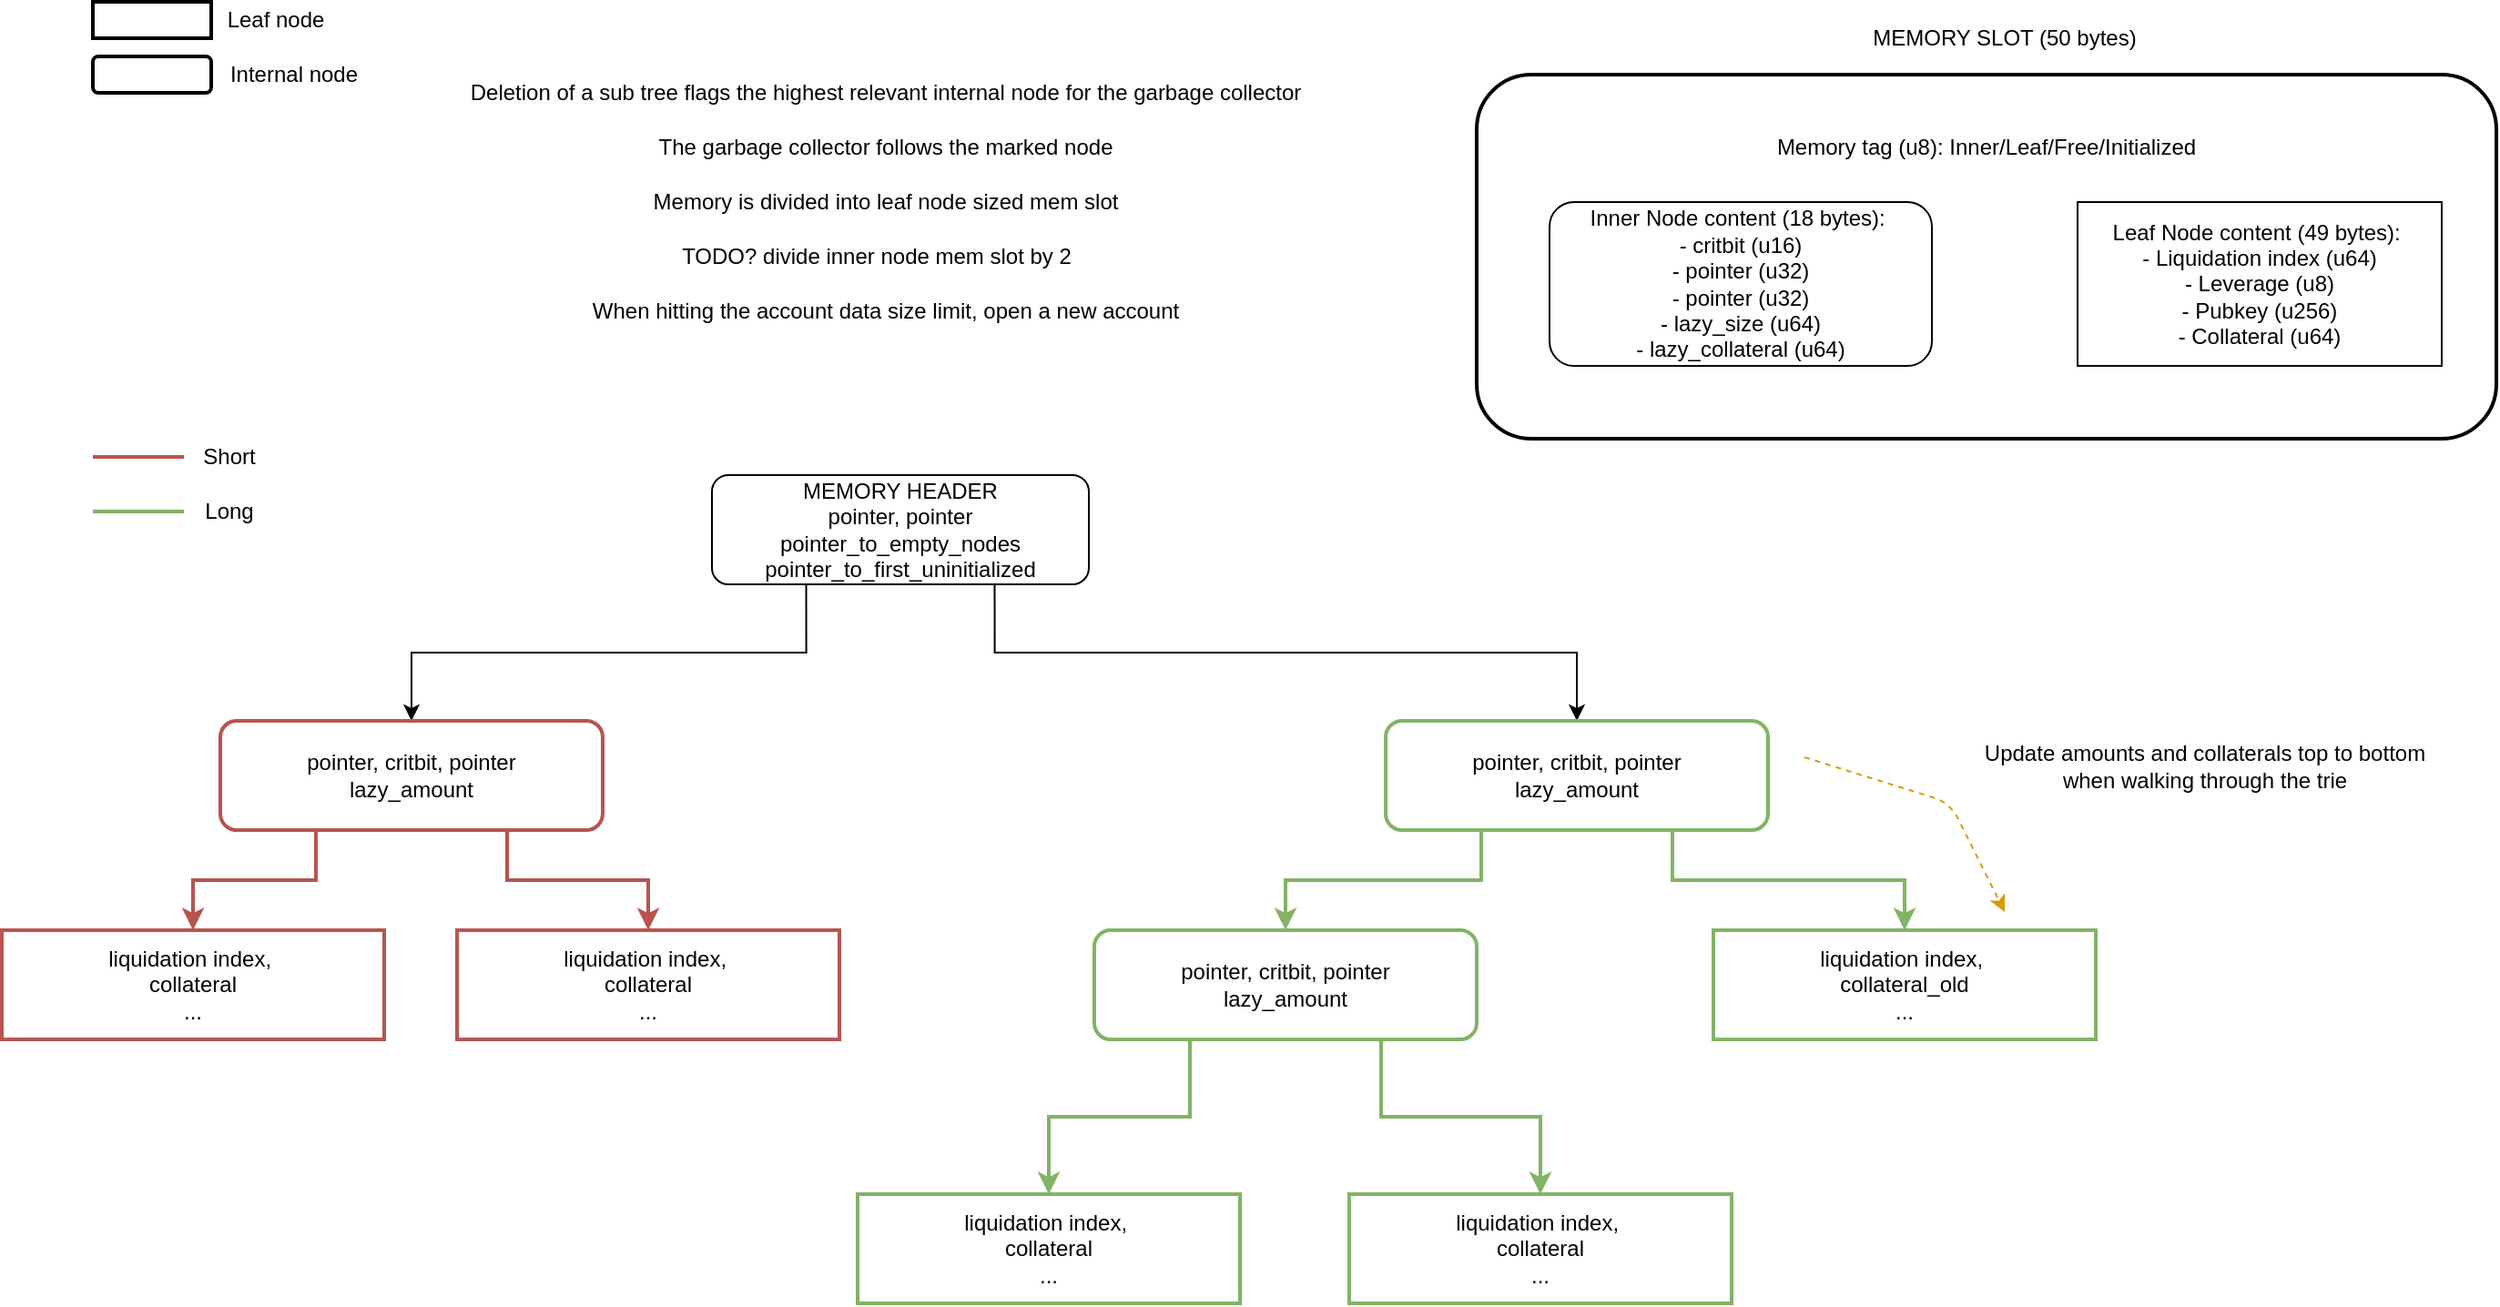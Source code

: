 <mxfile>
    <diagram id="lbvk9ygS3dfn2yX4x_Il" name="Page-1">
        <mxGraphModel dx="1477" dy="1235" grid="1" gridSize="10" guides="1" tooltips="1" connect="1" arrows="1" fold="1" page="1" pageScale="1" pageWidth="850" pageHeight="1100" math="0" shadow="0">
            <root>
                <mxCell id="0"/>
                <mxCell id="1" parent="0"/>
                <mxCell id="52" value="" style="rounded=1;whiteSpace=wrap;html=1;strokeWidth=2;fillColor=none;" parent="1" vertex="1">
                    <mxGeometry x="1640" y="80" width="560" height="200" as="geometry"/>
                </mxCell>
                <mxCell id="9" value="&lt;span&gt;Leaf Node content&lt;/span&gt;&amp;nbsp;(49 bytes):&amp;nbsp;&lt;br&gt;- Liquidation index (u64)&lt;br&gt;- Leverage (u8)&lt;br&gt;- Pubkey (u256)&lt;br&gt;- Collateral (u64)" style="rounded=0;whiteSpace=wrap;html=1;" parent="1" vertex="1">
                    <mxGeometry x="1970" y="150" width="200" height="90" as="geometry"/>
                </mxCell>
                <mxCell id="38" style="edgeStyle=orthogonalEdgeStyle;rounded=0;orthogonalLoop=1;jettySize=auto;html=1;exitX=0.25;exitY=1;exitDx=0;exitDy=0;entryX=0.5;entryY=0;entryDx=0;entryDy=0;" parent="1" source="10" target="12" edge="1">
                    <mxGeometry relative="1" as="geometry"/>
                </mxCell>
                <mxCell id="39" style="edgeStyle=orthogonalEdgeStyle;rounded=0;orthogonalLoop=1;jettySize=auto;html=1;exitX=0.75;exitY=1;exitDx=0;exitDy=0;" parent="1" source="10" target="13" edge="1">
                    <mxGeometry relative="1" as="geometry"/>
                </mxCell>
                <mxCell id="10" value="MEMORY HEADER&lt;br&gt;pointer, pointer&lt;br&gt;pointer_to_empty_nodes&lt;br&gt;pointer_to_first_uninitialized" style="rounded=1;whiteSpace=wrap;html=1;" parent="1" vertex="1">
                    <mxGeometry x="1220" y="300" width="207" height="60" as="geometry"/>
                </mxCell>
                <mxCell id="31" style="edgeStyle=orthogonalEdgeStyle;rounded=0;orthogonalLoop=1;jettySize=auto;html=1;exitX=0.75;exitY=1;exitDx=0;exitDy=0;entryX=0.5;entryY=0;entryDx=0;entryDy=0;fillColor=#f8cecc;strokeColor=#b85450;strokeWidth=2;" parent="1" source="12" target="27" edge="1">
                    <mxGeometry relative="1" as="geometry"/>
                </mxCell>
                <mxCell id="32" style="edgeStyle=orthogonalEdgeStyle;rounded=0;orthogonalLoop=1;jettySize=auto;html=1;exitX=0.25;exitY=1;exitDx=0;exitDy=0;entryX=0.5;entryY=0;entryDx=0;entryDy=0;fillColor=#f8cecc;strokeColor=#b85450;strokeWidth=2;" parent="1" source="12" target="26" edge="1">
                    <mxGeometry relative="1" as="geometry"/>
                </mxCell>
                <mxCell id="12" value="pointer, critbit, pointer&lt;br&gt;lazy_amount" style="rounded=1;whiteSpace=wrap;html=1;strokeColor=#b85450;fillColor=none;strokeWidth=2;" parent="1" vertex="1">
                    <mxGeometry x="950" y="435" width="210" height="60" as="geometry"/>
                </mxCell>
                <mxCell id="33" style="edgeStyle=orthogonalEdgeStyle;rounded=0;orthogonalLoop=1;jettySize=auto;html=1;exitX=0.25;exitY=1;exitDx=0;exitDy=0;entryX=0.5;entryY=0;entryDx=0;entryDy=0;fillColor=#d5e8d4;strokeColor=#82b366;strokeWidth=2;" parent="1" source="13" target="19" edge="1">
                    <mxGeometry relative="1" as="geometry"/>
                </mxCell>
                <mxCell id="34" style="edgeStyle=orthogonalEdgeStyle;rounded=0;orthogonalLoop=1;jettySize=auto;html=1;exitX=0.75;exitY=1;exitDx=0;exitDy=0;entryX=0.5;entryY=0;entryDx=0;entryDy=0;fillColor=#d5e8d4;strokeColor=#82b366;strokeWidth=2;" parent="1" source="13" target="17" edge="1">
                    <mxGeometry relative="1" as="geometry"/>
                </mxCell>
                <mxCell id="13" value="pointer, critbit, pointer&lt;br&gt;lazy_amount" style="rounded=1;whiteSpace=wrap;html=1;strokeColor=#82b366;fillColor=none;strokeWidth=2;" parent="1" vertex="1">
                    <mxGeometry x="1590" y="435" width="210" height="60" as="geometry"/>
                </mxCell>
                <mxCell id="17" value="liquidation index,&amp;nbsp;&lt;br&gt;collateral_old&lt;br&gt;..." style="rounded=0;whiteSpace=wrap;html=1;strokeColor=#82b366;fillColor=none;strokeWidth=2;" parent="1" vertex="1">
                    <mxGeometry x="1770" y="550" width="210" height="60" as="geometry"/>
                </mxCell>
                <mxCell id="35" style="edgeStyle=orthogonalEdgeStyle;rounded=0;orthogonalLoop=1;jettySize=auto;html=1;exitX=0.75;exitY=1;exitDx=0;exitDy=0;fillColor=#d5e8d4;strokeColor=#82b366;strokeWidth=2;" parent="1" source="19" target="25" edge="1">
                    <mxGeometry relative="1" as="geometry"/>
                </mxCell>
                <mxCell id="36" style="edgeStyle=orthogonalEdgeStyle;rounded=0;orthogonalLoop=1;jettySize=auto;html=1;exitX=0.25;exitY=1;exitDx=0;exitDy=0;entryX=0.5;entryY=0;entryDx=0;entryDy=0;fillColor=#d5e8d4;strokeColor=#82b366;strokeWidth=2;" parent="1" source="19" target="24" edge="1">
                    <mxGeometry relative="1" as="geometry"/>
                </mxCell>
                <mxCell id="19" value="pointer, critbit, pointer&lt;br&gt;lazy_amount" style="rounded=1;whiteSpace=wrap;html=1;strokeColor=#82b366;fillColor=none;strokeWidth=2;" parent="1" vertex="1">
                    <mxGeometry x="1430" y="550" width="210" height="60" as="geometry"/>
                </mxCell>
                <mxCell id="22" value="" style="endArrow=classic;html=1;dashed=1;fillColor=#ffe6cc;strokeColor=#d79b00;" parent="1" edge="1">
                    <mxGeometry width="50" height="50" relative="1" as="geometry">
                        <mxPoint x="1820" y="455" as="sourcePoint"/>
                        <mxPoint x="1930" y="540" as="targetPoint"/>
                        <Array as="points">
                            <mxPoint x="1900" y="480"/>
                        </Array>
                    </mxGeometry>
                </mxCell>
                <mxCell id="23" value="Update amounts and collaterals top to bottom when walking through the trie" style="text;html=1;strokeColor=none;fillColor=none;align=center;verticalAlign=middle;whiteSpace=wrap;rounded=0;" parent="1" vertex="1">
                    <mxGeometry x="1910" y="425" width="260" height="70" as="geometry"/>
                </mxCell>
                <mxCell id="24" value="liquidation index,&amp;nbsp;&lt;br&gt;collateral&lt;br&gt;..." style="rounded=0;whiteSpace=wrap;html=1;strokeColor=#82b366;fillColor=none;strokeWidth=2;" parent="1" vertex="1">
                    <mxGeometry x="1300" y="695" width="210" height="60" as="geometry"/>
                </mxCell>
                <mxCell id="25" value="liquidation index,&amp;nbsp;&lt;br&gt;collateral&lt;br&gt;..." style="rounded=0;whiteSpace=wrap;html=1;strokeColor=#82b366;fillColor=none;strokeWidth=2;" parent="1" vertex="1">
                    <mxGeometry x="1570" y="695" width="210" height="60" as="geometry"/>
                </mxCell>
                <mxCell id="26" value="liquidation index,&amp;nbsp;&lt;br&gt;collateral&lt;br&gt;..." style="rounded=0;whiteSpace=wrap;html=1;strokeColor=#b85450;fillColor=none;strokeWidth=2;" parent="1" vertex="1">
                    <mxGeometry x="830" y="550" width="210" height="60" as="geometry"/>
                </mxCell>
                <mxCell id="27" value="liquidation index,&amp;nbsp;&lt;br&gt;collateral&lt;br&gt;..." style="rounded=0;whiteSpace=wrap;html=1;strokeColor=#b85450;fillColor=none;strokeWidth=2;" parent="1" vertex="1">
                    <mxGeometry x="1080" y="550" width="210" height="60" as="geometry"/>
                </mxCell>
                <mxCell id="40" value="" style="endArrow=none;html=1;strokeWidth=2;fillColor=#f8cecc;strokeColor=#b85450;" parent="1" edge="1">
                    <mxGeometry width="50" height="50" relative="1" as="geometry">
                        <mxPoint x="880" y="290" as="sourcePoint"/>
                        <mxPoint x="930" y="290" as="targetPoint"/>
                    </mxGeometry>
                </mxCell>
                <mxCell id="41" value="" style="endArrow=none;html=1;strokeWidth=2;fillColor=#d5e8d4;strokeColor=#82b366;" parent="1" edge="1">
                    <mxGeometry width="50" height="50" relative="1" as="geometry">
                        <mxPoint x="880" y="320.0" as="sourcePoint"/>
                        <mxPoint x="930" y="320.0" as="targetPoint"/>
                    </mxGeometry>
                </mxCell>
                <mxCell id="42" value="Short" style="text;html=1;strokeColor=none;fillColor=none;align=center;verticalAlign=middle;whiteSpace=wrap;rounded=0;" parent="1" vertex="1">
                    <mxGeometry x="935" y="280" width="40" height="20" as="geometry"/>
                </mxCell>
                <mxCell id="43" value="Long" style="text;html=1;strokeColor=none;fillColor=none;align=center;verticalAlign=middle;whiteSpace=wrap;rounded=0;" parent="1" vertex="1">
                    <mxGeometry x="935" y="310" width="40" height="20" as="geometry"/>
                </mxCell>
                <mxCell id="45" value="Deletion of a sub tree flags the highest relevant internal node for the garbage collector" style="text;html=1;align=center;verticalAlign=middle;resizable=0;points=[];autosize=1;" parent="1" vertex="1">
                    <mxGeometry x="1080" y="80" width="470" height="20" as="geometry"/>
                </mxCell>
                <mxCell id="46" value="" style="rounded=0;whiteSpace=wrap;html=1;strokeWidth=2;fillColor=none;" parent="1" vertex="1">
                    <mxGeometry x="880" y="40" width="65" height="20" as="geometry"/>
                </mxCell>
                <mxCell id="47" value="" style="rounded=1;whiteSpace=wrap;html=1;strokeWidth=2;fillColor=none;" parent="1" vertex="1">
                    <mxGeometry x="880" y="70" width="65" height="20" as="geometry"/>
                </mxCell>
                <mxCell id="48" value="Leaf node" style="text;html=1;align=center;verticalAlign=middle;resizable=0;points=[];autosize=1;" parent="1" vertex="1">
                    <mxGeometry x="945" y="40" width="70" height="20" as="geometry"/>
                </mxCell>
                <mxCell id="49" value="Internal node" style="text;html=1;align=center;verticalAlign=middle;resizable=0;points=[];autosize=1;" parent="1" vertex="1">
                    <mxGeometry x="945" y="70" width="90" height="20" as="geometry"/>
                </mxCell>
                <mxCell id="50" value="The garbage collector follows the marked node" style="text;html=1;align=center;verticalAlign=middle;resizable=0;points=[];autosize=1;" parent="1" vertex="1">
                    <mxGeometry x="1185" y="110" width="260" height="20" as="geometry"/>
                </mxCell>
                <mxCell id="51" value="Memory is divided into leaf node sized mem slot" style="text;html=1;align=center;verticalAlign=middle;resizable=0;points=[];autosize=1;" parent="1" vertex="1">
                    <mxGeometry x="1180" y="140" width="270" height="20" as="geometry"/>
                </mxCell>
                <mxCell id="53" value="&lt;span&gt;Inner Node content&lt;/span&gt;&amp;nbsp;(18 bytes):&amp;nbsp;&lt;br&gt;- critbit (u16)&lt;br&gt;- pointer (u32)&lt;br&gt;- pointer (u32)&lt;br&gt;- lazy_size (u64)&lt;br&gt;- lazy_collateral (u64)" style="rounded=1;whiteSpace=wrap;html=1;" parent="1" vertex="1">
                    <mxGeometry x="1680" y="150" width="210" height="90" as="geometry"/>
                </mxCell>
                <mxCell id="54" value="MEMORY SLOT (50 bytes)" style="text;html=1;strokeColor=none;fillColor=none;align=center;verticalAlign=middle;whiteSpace=wrap;rounded=0;" parent="1" vertex="1">
                    <mxGeometry x="1820" y="50" width="220" height="20" as="geometry"/>
                </mxCell>
                <mxCell id="55" value="Memory tag (u8): Inner/Leaf/Free/Initialized" style="text;html=1;strokeColor=none;fillColor=none;align=center;verticalAlign=middle;whiteSpace=wrap;rounded=0;" parent="1" vertex="1">
                    <mxGeometry x="1765" y="110" width="310" height="20" as="geometry"/>
                </mxCell>
                <mxCell id="56" value="TODO? divide inner node mem slot by 2" style="text;html=1;align=center;verticalAlign=middle;resizable=0;points=[];autosize=1;" parent="1" vertex="1">
                    <mxGeometry x="1195" y="170" width="230" height="20" as="geometry"/>
                </mxCell>
                <mxCell id="57" value="When hitting the account data size limit, open a new account" style="text;html=1;align=center;verticalAlign=middle;resizable=0;points=[];autosize=1;" parent="1" vertex="1">
                    <mxGeometry x="1145" y="200" width="340" height="20" as="geometry"/>
                </mxCell>
            </root>
        </mxGraphModel>
    </diagram>
</mxfile>